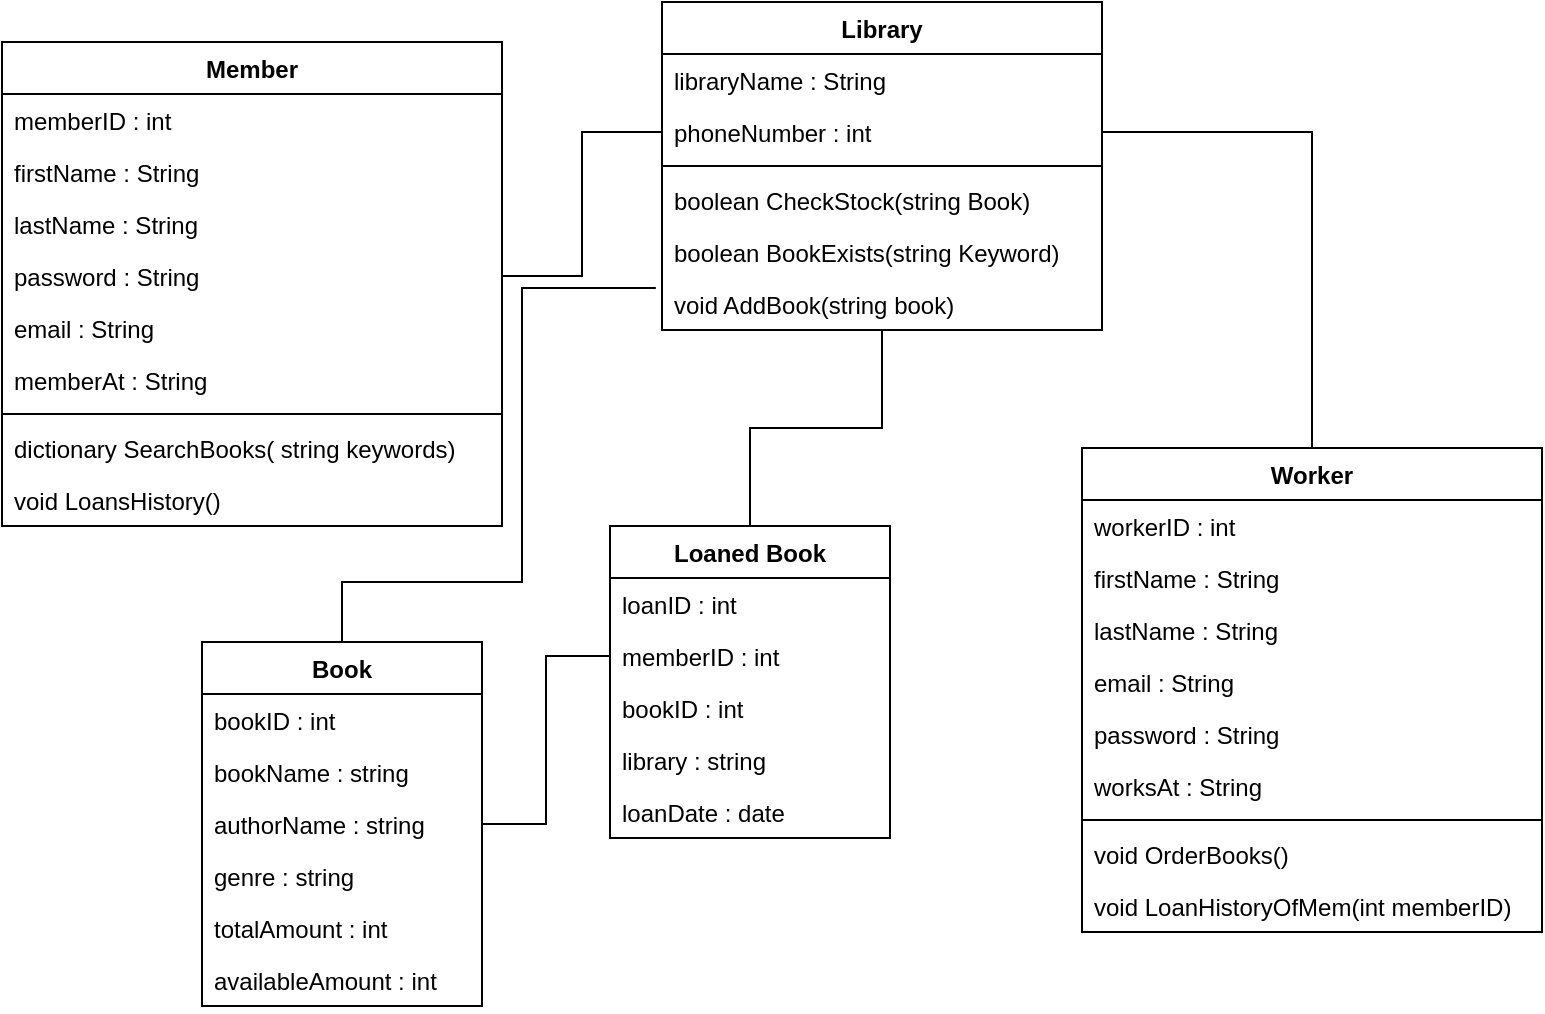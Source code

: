 <mxfile version="20.2.8" type="device"><diagram id="C5RBs43oDa-KdzZeNtuy" name="Page-1"><mxGraphModel dx="1422" dy="744" grid="1" gridSize="10" guides="1" tooltips="1" connect="1" arrows="1" fold="1" page="1" pageScale="1" pageWidth="827" pageHeight="1169" math="0" shadow="0"><root><mxCell id="WIyWlLk6GJQsqaUBKTNV-0"/><mxCell id="WIyWlLk6GJQsqaUBKTNV-1" parent="WIyWlLk6GJQsqaUBKTNV-0"/><mxCell id="V20AzynGub5n75hsRQJj-6" value="Member" style="swimlane;fontStyle=1;childLayout=stackLayout;horizontal=1;startSize=26;fillColor=none;horizontalStack=0;resizeParent=1;resizeParentMax=0;resizeLast=0;collapsible=1;marginBottom=0;" parent="WIyWlLk6GJQsqaUBKTNV-1" vertex="1"><mxGeometry x="40" y="140" width="250" height="242" as="geometry"/></mxCell><mxCell id="V20AzynGub5n75hsRQJj-7" value="memberID : int" style="text;strokeColor=none;fillColor=none;align=left;verticalAlign=top;spacingLeft=4;spacingRight=4;overflow=hidden;rotatable=0;points=[[0,0.5],[1,0.5]];portConstraint=eastwest;" parent="V20AzynGub5n75hsRQJj-6" vertex="1"><mxGeometry y="26" width="250" height="26" as="geometry"/></mxCell><mxCell id="V20AzynGub5n75hsRQJj-8" value="firstName : String" style="text;strokeColor=none;fillColor=none;align=left;verticalAlign=top;spacingLeft=4;spacingRight=4;overflow=hidden;rotatable=0;points=[[0,0.5],[1,0.5]];portConstraint=eastwest;" parent="V20AzynGub5n75hsRQJj-6" vertex="1"><mxGeometry y="52" width="250" height="26" as="geometry"/></mxCell><mxCell id="V20AzynGub5n75hsRQJj-9" value="lastName : String" style="text;strokeColor=none;fillColor=none;align=left;verticalAlign=top;spacingLeft=4;spacingRight=4;overflow=hidden;rotatable=0;points=[[0,0.5],[1,0.5]];portConstraint=eastwest;" parent="V20AzynGub5n75hsRQJj-6" vertex="1"><mxGeometry y="78" width="250" height="26" as="geometry"/></mxCell><mxCell id="V20AzynGub5n75hsRQJj-10" value="password : String" style="text;strokeColor=none;fillColor=none;align=left;verticalAlign=top;spacingLeft=4;spacingRight=4;overflow=hidden;rotatable=0;points=[[0,0.5],[1,0.5]];portConstraint=eastwest;" parent="V20AzynGub5n75hsRQJj-6" vertex="1"><mxGeometry y="104" width="250" height="26" as="geometry"/></mxCell><mxCell id="V20AzynGub5n75hsRQJj-11" value="email : String" style="text;strokeColor=none;fillColor=none;align=left;verticalAlign=top;spacingLeft=4;spacingRight=4;overflow=hidden;rotatable=0;points=[[0,0.5],[1,0.5]];portConstraint=eastwest;" parent="V20AzynGub5n75hsRQJj-6" vertex="1"><mxGeometry y="130" width="250" height="26" as="geometry"/></mxCell><mxCell id="V20AzynGub5n75hsRQJj-16" value="memberAt : String" style="text;strokeColor=none;fillColor=none;align=left;verticalAlign=top;spacingLeft=4;spacingRight=4;overflow=hidden;rotatable=0;points=[[0,0.5],[1,0.5]];portConstraint=eastwest;" parent="V20AzynGub5n75hsRQJj-6" vertex="1"><mxGeometry y="156" width="250" height="26" as="geometry"/></mxCell><mxCell id="V20AzynGub5n75hsRQJj-17" value="" style="line;strokeWidth=1;fillColor=none;align=left;verticalAlign=middle;spacingTop=-1;spacingLeft=3;spacingRight=3;rotatable=0;labelPosition=right;points=[];portConstraint=eastwest;strokeColor=inherit;" parent="V20AzynGub5n75hsRQJj-6" vertex="1"><mxGeometry y="182" width="250" height="8" as="geometry"/></mxCell><mxCell id="V20AzynGub5n75hsRQJj-18" value="dictionary SearchBooks( string keywords)" style="text;strokeColor=none;fillColor=none;align=left;verticalAlign=top;spacingLeft=4;spacingRight=4;overflow=hidden;rotatable=0;points=[[0,0.5],[1,0.5]];portConstraint=eastwest;" parent="V20AzynGub5n75hsRQJj-6" vertex="1"><mxGeometry y="190" width="250" height="26" as="geometry"/></mxCell><mxCell id="GQSOgyGHJTPBmAjMaziZ-0" value="void LoansHistory()" style="text;strokeColor=none;fillColor=none;align=left;verticalAlign=top;spacingLeft=4;spacingRight=4;overflow=hidden;rotatable=0;points=[[0,0.5],[1,0.5]];portConstraint=eastwest;" vertex="1" parent="V20AzynGub5n75hsRQJj-6"><mxGeometry y="216" width="250" height="26" as="geometry"/></mxCell><mxCell id="V20AzynGub5n75hsRQJj-12" value="Library" style="swimlane;fontStyle=1;childLayout=stackLayout;horizontal=1;startSize=26;fillColor=none;horizontalStack=0;resizeParent=1;resizeParentMax=0;resizeLast=0;collapsible=1;marginBottom=0;" parent="WIyWlLk6GJQsqaUBKTNV-1" vertex="1"><mxGeometry x="370" y="120" width="220" height="164" as="geometry"/></mxCell><mxCell id="V20AzynGub5n75hsRQJj-13" value="libraryName : String" style="text;strokeColor=none;fillColor=none;align=left;verticalAlign=top;spacingLeft=4;spacingRight=4;overflow=hidden;rotatable=0;points=[[0,0.5],[1,0.5]];portConstraint=eastwest;" parent="V20AzynGub5n75hsRQJj-12" vertex="1"><mxGeometry y="26" width="220" height="26" as="geometry"/></mxCell><mxCell id="V20AzynGub5n75hsRQJj-14" value="phoneNumber : int" style="text;strokeColor=none;fillColor=none;align=left;verticalAlign=top;spacingLeft=4;spacingRight=4;overflow=hidden;rotatable=0;points=[[0,0.5],[1,0.5]];portConstraint=eastwest;" parent="V20AzynGub5n75hsRQJj-12" vertex="1"><mxGeometry y="52" width="220" height="26" as="geometry"/></mxCell><mxCell id="GQSOgyGHJTPBmAjMaziZ-1" value="" style="line;strokeWidth=1;fillColor=none;align=left;verticalAlign=middle;spacingTop=-1;spacingLeft=3;spacingRight=3;rotatable=0;labelPosition=right;points=[];portConstraint=eastwest;strokeColor=inherit;" vertex="1" parent="V20AzynGub5n75hsRQJj-12"><mxGeometry y="78" width="220" height="8" as="geometry"/></mxCell><mxCell id="V20AzynGub5n75hsRQJj-15" value="boolean CheckStock(string Book)" style="text;strokeColor=none;fillColor=none;align=left;verticalAlign=top;spacingLeft=4;spacingRight=4;overflow=hidden;rotatable=0;points=[[0,0.5],[1,0.5]];portConstraint=eastwest;" parent="V20AzynGub5n75hsRQJj-12" vertex="1"><mxGeometry y="86" width="220" height="26" as="geometry"/></mxCell><mxCell id="GQSOgyGHJTPBmAjMaziZ-2" value="boolean BookExists(string Keyword)" style="text;strokeColor=none;fillColor=none;align=left;verticalAlign=top;spacingLeft=4;spacingRight=4;overflow=hidden;rotatable=0;points=[[0,0.5],[1,0.5]];portConstraint=eastwest;" vertex="1" parent="V20AzynGub5n75hsRQJj-12"><mxGeometry y="112" width="220" height="26" as="geometry"/></mxCell><mxCell id="GQSOgyGHJTPBmAjMaziZ-13" value="void AddBook(string book)" style="text;strokeColor=none;fillColor=none;align=left;verticalAlign=top;spacingLeft=4;spacingRight=4;overflow=hidden;rotatable=0;points=[[0,0.5],[1,0.5]];portConstraint=eastwest;" vertex="1" parent="V20AzynGub5n75hsRQJj-12"><mxGeometry y="138" width="220" height="26" as="geometry"/></mxCell><mxCell id="GQSOgyGHJTPBmAjMaziZ-3" value="Worker" style="swimlane;fontStyle=1;childLayout=stackLayout;horizontal=1;startSize=26;fillColor=none;horizontalStack=0;resizeParent=1;resizeParentMax=0;resizeLast=0;collapsible=1;marginBottom=0;" vertex="1" parent="WIyWlLk6GJQsqaUBKTNV-1"><mxGeometry x="580" y="343" width="230" height="242" as="geometry"/></mxCell><mxCell id="GQSOgyGHJTPBmAjMaziZ-4" value="workerID : int" style="text;strokeColor=none;fillColor=none;align=left;verticalAlign=top;spacingLeft=4;spacingRight=4;overflow=hidden;rotatable=0;points=[[0,0.5],[1,0.5]];portConstraint=eastwest;" vertex="1" parent="GQSOgyGHJTPBmAjMaziZ-3"><mxGeometry y="26" width="230" height="26" as="geometry"/></mxCell><mxCell id="GQSOgyGHJTPBmAjMaziZ-5" value="firstName : String" style="text;strokeColor=none;fillColor=none;align=left;verticalAlign=top;spacingLeft=4;spacingRight=4;overflow=hidden;rotatable=0;points=[[0,0.5],[1,0.5]];portConstraint=eastwest;" vertex="1" parent="GQSOgyGHJTPBmAjMaziZ-3"><mxGeometry y="52" width="230" height="26" as="geometry"/></mxCell><mxCell id="GQSOgyGHJTPBmAjMaziZ-7" value="lastName : String" style="text;strokeColor=none;fillColor=none;align=left;verticalAlign=top;spacingLeft=4;spacingRight=4;overflow=hidden;rotatable=0;points=[[0,0.5],[1,0.5]];portConstraint=eastwest;" vertex="1" parent="GQSOgyGHJTPBmAjMaziZ-3"><mxGeometry y="78" width="230" height="26" as="geometry"/></mxCell><mxCell id="GQSOgyGHJTPBmAjMaziZ-8" value="email : String" style="text;strokeColor=none;fillColor=none;align=left;verticalAlign=top;spacingLeft=4;spacingRight=4;overflow=hidden;rotatable=0;points=[[0,0.5],[1,0.5]];portConstraint=eastwest;" vertex="1" parent="GQSOgyGHJTPBmAjMaziZ-3"><mxGeometry y="104" width="230" height="26" as="geometry"/></mxCell><mxCell id="GQSOgyGHJTPBmAjMaziZ-9" value="password : String" style="text;strokeColor=none;fillColor=none;align=left;verticalAlign=top;spacingLeft=4;spacingRight=4;overflow=hidden;rotatable=0;points=[[0,0.5],[1,0.5]];portConstraint=eastwest;" vertex="1" parent="GQSOgyGHJTPBmAjMaziZ-3"><mxGeometry y="130" width="230" height="26" as="geometry"/></mxCell><mxCell id="GQSOgyGHJTPBmAjMaziZ-10" value="worksAt : String" style="text;strokeColor=none;fillColor=none;align=left;verticalAlign=top;spacingLeft=4;spacingRight=4;overflow=hidden;rotatable=0;points=[[0,0.5],[1,0.5]];portConstraint=eastwest;" vertex="1" parent="GQSOgyGHJTPBmAjMaziZ-3"><mxGeometry y="156" width="230" height="26" as="geometry"/></mxCell><mxCell id="GQSOgyGHJTPBmAjMaziZ-12" value="" style="line;strokeWidth=1;fillColor=none;align=left;verticalAlign=middle;spacingTop=-1;spacingLeft=3;spacingRight=3;rotatable=0;labelPosition=right;points=[];portConstraint=eastwest;strokeColor=inherit;" vertex="1" parent="GQSOgyGHJTPBmAjMaziZ-3"><mxGeometry y="182" width="230" height="8" as="geometry"/></mxCell><mxCell id="GQSOgyGHJTPBmAjMaziZ-11" value="void OrderBooks()" style="text;strokeColor=none;fillColor=none;align=left;verticalAlign=top;spacingLeft=4;spacingRight=4;overflow=hidden;rotatable=0;points=[[0,0.5],[1,0.5]];portConstraint=eastwest;" vertex="1" parent="GQSOgyGHJTPBmAjMaziZ-3"><mxGeometry y="190" width="230" height="26" as="geometry"/></mxCell><mxCell id="GQSOgyGHJTPBmAjMaziZ-14" value="void LoanHistoryOfMem(int memberID)" style="text;strokeColor=none;fillColor=none;align=left;verticalAlign=top;spacingLeft=4;spacingRight=4;overflow=hidden;rotatable=0;points=[[0,0.5],[1,0.5]];portConstraint=eastwest;" vertex="1" parent="GQSOgyGHJTPBmAjMaziZ-3"><mxGeometry y="216" width="230" height="26" as="geometry"/></mxCell><mxCell id="GQSOgyGHJTPBmAjMaziZ-32" style="edgeStyle=orthogonalEdgeStyle;rounded=0;orthogonalLoop=1;jettySize=auto;html=1;entryX=0;entryY=0.5;entryDx=0;entryDy=0;endArrow=none;endFill=0;" edge="1" parent="WIyWlLk6GJQsqaUBKTNV-1" source="GQSOgyGHJTPBmAjMaziZ-15" target="GQSOgyGHJTPBmAjMaziZ-24"><mxGeometry relative="1" as="geometry"/></mxCell><mxCell id="GQSOgyGHJTPBmAjMaziZ-33" style="edgeStyle=orthogonalEdgeStyle;rounded=0;orthogonalLoop=1;jettySize=auto;html=1;entryX=-0.014;entryY=0.192;entryDx=0;entryDy=0;entryPerimeter=0;endArrow=none;endFill=0;exitX=0.5;exitY=0;exitDx=0;exitDy=0;" edge="1" parent="WIyWlLk6GJQsqaUBKTNV-1" source="GQSOgyGHJTPBmAjMaziZ-15" target="GQSOgyGHJTPBmAjMaziZ-13"><mxGeometry relative="1" as="geometry"><Array as="points"><mxPoint x="210" y="410"/><mxPoint x="300" y="410"/><mxPoint x="300" y="263"/></Array></mxGeometry></mxCell><mxCell id="GQSOgyGHJTPBmAjMaziZ-15" value="Book" style="swimlane;fontStyle=1;childLayout=stackLayout;horizontal=1;startSize=26;fillColor=none;horizontalStack=0;resizeParent=1;resizeParentMax=0;resizeLast=0;collapsible=1;marginBottom=0;" vertex="1" parent="WIyWlLk6GJQsqaUBKTNV-1"><mxGeometry x="140" y="440" width="140" height="182" as="geometry"/></mxCell><mxCell id="GQSOgyGHJTPBmAjMaziZ-16" value="bookID : int" style="text;strokeColor=none;fillColor=none;align=left;verticalAlign=top;spacingLeft=4;spacingRight=4;overflow=hidden;rotatable=0;points=[[0,0.5],[1,0.5]];portConstraint=eastwest;" vertex="1" parent="GQSOgyGHJTPBmAjMaziZ-15"><mxGeometry y="26" width="140" height="26" as="geometry"/></mxCell><mxCell id="GQSOgyGHJTPBmAjMaziZ-17" value="bookName : string" style="text;strokeColor=none;fillColor=none;align=left;verticalAlign=top;spacingLeft=4;spacingRight=4;overflow=hidden;rotatable=0;points=[[0,0.5],[1,0.5]];portConstraint=eastwest;" vertex="1" parent="GQSOgyGHJTPBmAjMaziZ-15"><mxGeometry y="52" width="140" height="26" as="geometry"/></mxCell><mxCell id="GQSOgyGHJTPBmAjMaziZ-18" value="authorName : string" style="text;strokeColor=none;fillColor=none;align=left;verticalAlign=top;spacingLeft=4;spacingRight=4;overflow=hidden;rotatable=0;points=[[0,0.5],[1,0.5]];portConstraint=eastwest;" vertex="1" parent="GQSOgyGHJTPBmAjMaziZ-15"><mxGeometry y="78" width="140" height="26" as="geometry"/></mxCell><mxCell id="GQSOgyGHJTPBmAjMaziZ-19" value="genre : string" style="text;strokeColor=none;fillColor=none;align=left;verticalAlign=top;spacingLeft=4;spacingRight=4;overflow=hidden;rotatable=0;points=[[0,0.5],[1,0.5]];portConstraint=eastwest;" vertex="1" parent="GQSOgyGHJTPBmAjMaziZ-15"><mxGeometry y="104" width="140" height="26" as="geometry"/></mxCell><mxCell id="GQSOgyGHJTPBmAjMaziZ-20" value="totalAmount : int" style="text;strokeColor=none;fillColor=none;align=left;verticalAlign=top;spacingLeft=4;spacingRight=4;overflow=hidden;rotatable=0;points=[[0,0.5],[1,0.5]];portConstraint=eastwest;" vertex="1" parent="GQSOgyGHJTPBmAjMaziZ-15"><mxGeometry y="130" width="140" height="26" as="geometry"/></mxCell><mxCell id="GQSOgyGHJTPBmAjMaziZ-21" value="availableAmount : int" style="text;strokeColor=none;fillColor=none;align=left;verticalAlign=top;spacingLeft=4;spacingRight=4;overflow=hidden;rotatable=0;points=[[0,0.5],[1,0.5]];portConstraint=eastwest;" vertex="1" parent="GQSOgyGHJTPBmAjMaziZ-15"><mxGeometry y="156" width="140" height="26" as="geometry"/></mxCell><mxCell id="GQSOgyGHJTPBmAjMaziZ-31" style="edgeStyle=orthogonalEdgeStyle;rounded=0;orthogonalLoop=1;jettySize=auto;html=1;entryX=0.5;entryY=1;entryDx=0;entryDy=0;endArrow=none;endFill=0;" edge="1" parent="WIyWlLk6GJQsqaUBKTNV-1" source="GQSOgyGHJTPBmAjMaziZ-22" target="V20AzynGub5n75hsRQJj-12"><mxGeometry relative="1" as="geometry"/></mxCell><mxCell id="GQSOgyGHJTPBmAjMaziZ-22" value="Loaned Book" style="swimlane;fontStyle=1;childLayout=stackLayout;horizontal=1;startSize=26;fillColor=none;horizontalStack=0;resizeParent=1;resizeParentMax=0;resizeLast=0;collapsible=1;marginBottom=0;" vertex="1" parent="WIyWlLk6GJQsqaUBKTNV-1"><mxGeometry x="344" y="382" width="140" height="156" as="geometry"/></mxCell><mxCell id="GQSOgyGHJTPBmAjMaziZ-23" value="loanID : int" style="text;strokeColor=none;fillColor=none;align=left;verticalAlign=top;spacingLeft=4;spacingRight=4;overflow=hidden;rotatable=0;points=[[0,0.5],[1,0.5]];portConstraint=eastwest;" vertex="1" parent="GQSOgyGHJTPBmAjMaziZ-22"><mxGeometry y="26" width="140" height="26" as="geometry"/></mxCell><mxCell id="GQSOgyGHJTPBmAjMaziZ-24" value="memberID : int " style="text;strokeColor=none;fillColor=none;align=left;verticalAlign=top;spacingLeft=4;spacingRight=4;overflow=hidden;rotatable=0;points=[[0,0.5],[1,0.5]];portConstraint=eastwest;" vertex="1" parent="GQSOgyGHJTPBmAjMaziZ-22"><mxGeometry y="52" width="140" height="26" as="geometry"/></mxCell><mxCell id="GQSOgyGHJTPBmAjMaziZ-25" value="bookID : int " style="text;strokeColor=none;fillColor=none;align=left;verticalAlign=top;spacingLeft=4;spacingRight=4;overflow=hidden;rotatable=0;points=[[0,0.5],[1,0.5]];portConstraint=eastwest;" vertex="1" parent="GQSOgyGHJTPBmAjMaziZ-22"><mxGeometry y="78" width="140" height="26" as="geometry"/></mxCell><mxCell id="GQSOgyGHJTPBmAjMaziZ-26" value="library : string" style="text;strokeColor=none;fillColor=none;align=left;verticalAlign=top;spacingLeft=4;spacingRight=4;overflow=hidden;rotatable=0;points=[[0,0.5],[1,0.5]];portConstraint=eastwest;" vertex="1" parent="GQSOgyGHJTPBmAjMaziZ-22"><mxGeometry y="104" width="140" height="26" as="geometry"/></mxCell><mxCell id="GQSOgyGHJTPBmAjMaziZ-27" value="loanDate : date" style="text;strokeColor=none;fillColor=none;align=left;verticalAlign=top;spacingLeft=4;spacingRight=4;overflow=hidden;rotatable=0;points=[[0,0.5],[1,0.5]];portConstraint=eastwest;" vertex="1" parent="GQSOgyGHJTPBmAjMaziZ-22"><mxGeometry y="130" width="140" height="26" as="geometry"/></mxCell><mxCell id="GQSOgyGHJTPBmAjMaziZ-28" style="edgeStyle=orthogonalEdgeStyle;rounded=0;orthogonalLoop=1;jettySize=auto;html=1;entryX=0;entryY=0.5;entryDx=0;entryDy=0;endArrow=none;endFill=0;" edge="1" parent="WIyWlLk6GJQsqaUBKTNV-1" source="V20AzynGub5n75hsRQJj-10" target="V20AzynGub5n75hsRQJj-14"><mxGeometry relative="1" as="geometry"/></mxCell><mxCell id="GQSOgyGHJTPBmAjMaziZ-29" style="edgeStyle=orthogonalEdgeStyle;rounded=0;orthogonalLoop=1;jettySize=auto;html=1;entryX=0.5;entryY=0;entryDx=0;entryDy=0;endArrow=none;endFill=0;" edge="1" parent="WIyWlLk6GJQsqaUBKTNV-1" source="V20AzynGub5n75hsRQJj-14" target="GQSOgyGHJTPBmAjMaziZ-3"><mxGeometry relative="1" as="geometry"/></mxCell></root></mxGraphModel></diagram></mxfile>